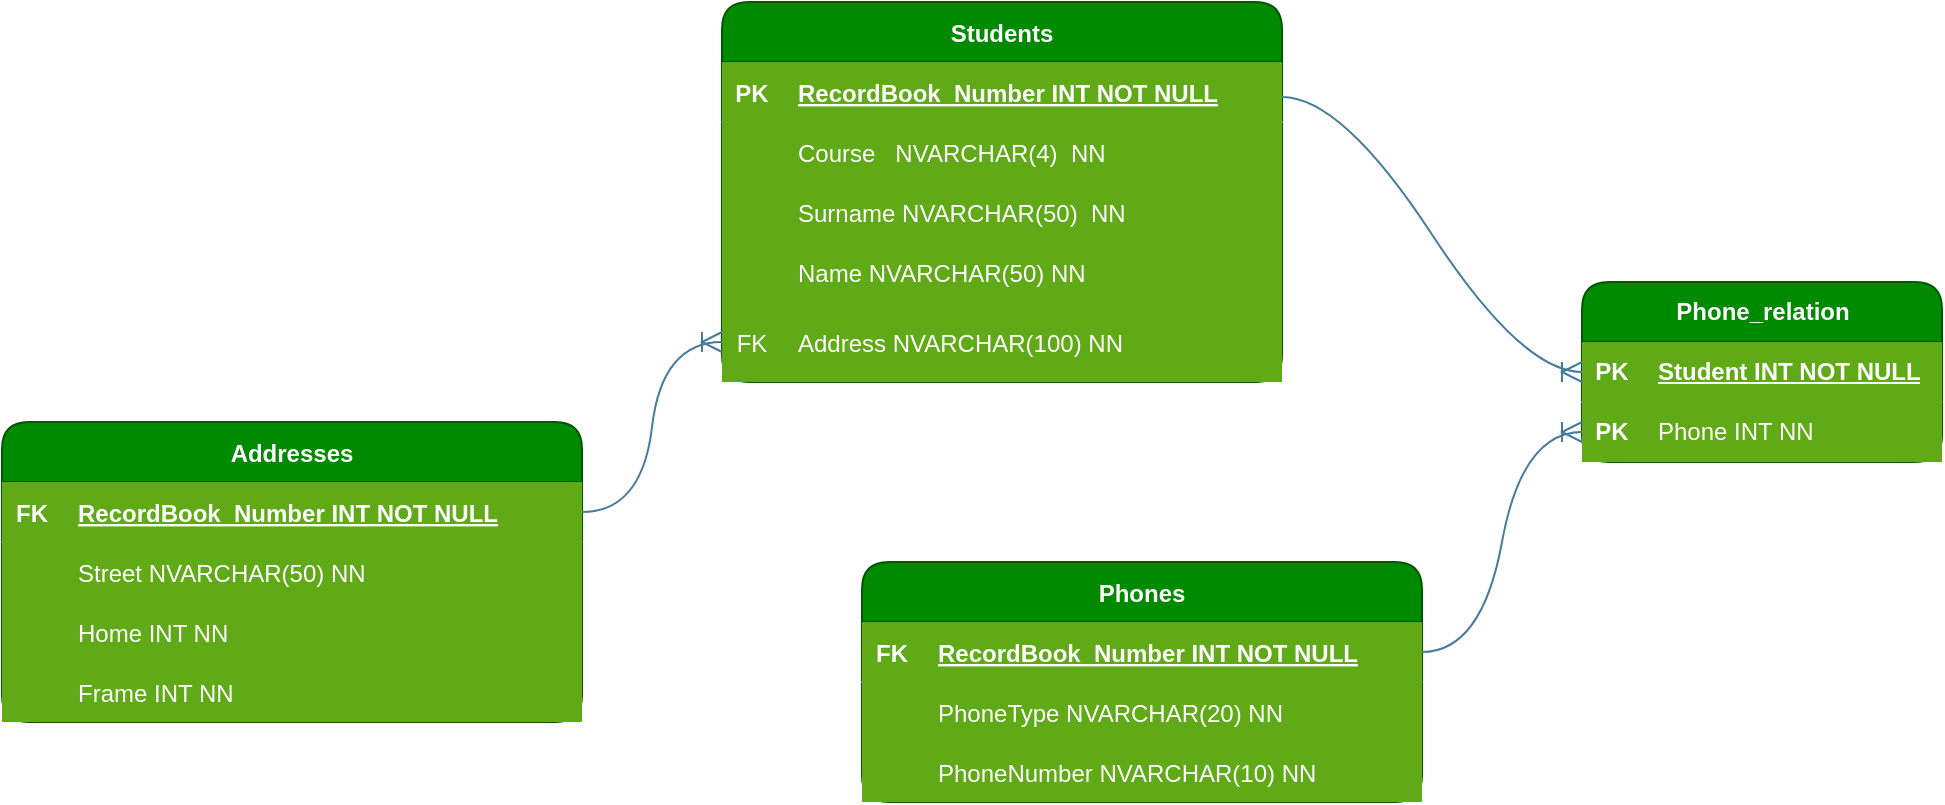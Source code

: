 <mxfile version="24.7.8">
  <diagram id="R2lEEEUBdFMjLlhIrx00" name="Page-1">
    <mxGraphModel dx="1434" dy="890" grid="1" gridSize="10" guides="1" tooltips="1" connect="1" arrows="1" fold="1" page="1" pageScale="1" pageWidth="850" pageHeight="1100" math="0" shadow="0" extFonts="Permanent Marker^https://fonts.googleapis.com/css?family=Permanent+Marker">
      <root>
        <mxCell id="0" />
        <mxCell id="1" parent="0" />
        <mxCell id="C-vyLk0tnHw3VtMMgP7b-2" value="Addresses" style="shape=table;startSize=30;container=1;collapsible=1;childLayout=tableLayout;fixedRows=1;rowLines=0;fontStyle=1;align=center;resizeLast=1;rounded=1;labelBackgroundColor=none;fillColor=#008a00;strokeColor=#005700;fontColor=#ffffff;" parent="1" vertex="1">
          <mxGeometry x="90" y="360" width="290" height="150" as="geometry" />
        </mxCell>
        <mxCell id="C-vyLk0tnHw3VtMMgP7b-3" value="" style="shape=partialRectangle;collapsible=0;dropTarget=0;pointerEvents=0;points=[[0,0.5],[1,0.5]];portConstraint=eastwest;top=0;left=0;right=0;bottom=1;rounded=1;labelBackgroundColor=none;fillColor=#A8DADC;strokeColor=#457B9D;fontColor=#1D3557;" parent="C-vyLk0tnHw3VtMMgP7b-2" vertex="1">
          <mxGeometry y="30" width="290" height="30" as="geometry" />
        </mxCell>
        <mxCell id="C-vyLk0tnHw3VtMMgP7b-4" value="FK" style="shape=partialRectangle;overflow=hidden;connectable=0;top=0;left=0;bottom=0;right=0;fontStyle=1;rounded=1;labelBackgroundColor=none;fillColor=#60a917;strokeColor=#2D7600;fontColor=#ffffff;" parent="C-vyLk0tnHw3VtMMgP7b-3" vertex="1">
          <mxGeometry width="30" height="30" as="geometry">
            <mxRectangle width="30" height="30" as="alternateBounds" />
          </mxGeometry>
        </mxCell>
        <mxCell id="C-vyLk0tnHw3VtMMgP7b-5" value="RecordBook_Number INT NOT NULL" style="shape=partialRectangle;overflow=hidden;connectable=0;top=0;left=0;bottom=0;right=0;align=left;spacingLeft=6;fontStyle=5;rounded=1;labelBackgroundColor=none;fillColor=#60a917;strokeColor=#2D7600;fontColor=#ffffff;" parent="C-vyLk0tnHw3VtMMgP7b-3" vertex="1">
          <mxGeometry x="30" width="260" height="30" as="geometry">
            <mxRectangle width="260" height="30" as="alternateBounds" />
          </mxGeometry>
        </mxCell>
        <mxCell id="C-vyLk0tnHw3VtMMgP7b-6" value="" style="shape=partialRectangle;collapsible=0;dropTarget=0;pointerEvents=0;points=[[0,0.5],[1,0.5]];portConstraint=eastwest;top=0;left=0;right=0;bottom=0;rounded=1;labelBackgroundColor=none;fillColor=#60a917;strokeColor=#2D7600;fontColor=#ffffff;" parent="C-vyLk0tnHw3VtMMgP7b-2" vertex="1">
          <mxGeometry y="60" width="290" height="30" as="geometry" />
        </mxCell>
        <mxCell id="C-vyLk0tnHw3VtMMgP7b-7" value="" style="shape=partialRectangle;overflow=hidden;connectable=0;top=0;left=0;bottom=0;right=0;rounded=1;labelBackgroundColor=none;fillColor=#60a917;strokeColor=#2D7600;fontColor=#ffffff;" parent="C-vyLk0tnHw3VtMMgP7b-6" vertex="1">
          <mxGeometry width="30" height="30" as="geometry">
            <mxRectangle width="30" height="30" as="alternateBounds" />
          </mxGeometry>
        </mxCell>
        <mxCell id="C-vyLk0tnHw3VtMMgP7b-8" value="Street NVARCHAR(50) NN" style="shape=partialRectangle;overflow=hidden;connectable=0;top=0;left=0;bottom=0;right=0;align=left;spacingLeft=6;rounded=1;labelBackgroundColor=none;fillColor=#60a917;strokeColor=#2D7600;fontColor=#ffffff;" parent="C-vyLk0tnHw3VtMMgP7b-6" vertex="1">
          <mxGeometry x="30" width="260" height="30" as="geometry">
            <mxRectangle width="260" height="30" as="alternateBounds" />
          </mxGeometry>
        </mxCell>
        <mxCell id="C-vyLk0tnHw3VtMMgP7b-9" value="" style="shape=partialRectangle;collapsible=0;dropTarget=0;pointerEvents=0;points=[[0,0.5],[1,0.5]];portConstraint=eastwest;top=0;left=0;right=0;bottom=0;rounded=1;labelBackgroundColor=none;fillColor=#A8DADC;strokeColor=#457B9D;fontColor=#1D3557;" parent="C-vyLk0tnHw3VtMMgP7b-2" vertex="1">
          <mxGeometry y="90" width="290" height="30" as="geometry" />
        </mxCell>
        <mxCell id="C-vyLk0tnHw3VtMMgP7b-10" value="" style="shape=partialRectangle;overflow=hidden;connectable=0;top=0;left=0;bottom=0;right=0;rounded=1;labelBackgroundColor=none;fillColor=#60a917;strokeColor=#2D7600;fontColor=#ffffff;" parent="C-vyLk0tnHw3VtMMgP7b-9" vertex="1">
          <mxGeometry width="30" height="30" as="geometry">
            <mxRectangle width="30" height="30" as="alternateBounds" />
          </mxGeometry>
        </mxCell>
        <mxCell id="C-vyLk0tnHw3VtMMgP7b-11" value="Home INT NN" style="shape=partialRectangle;overflow=hidden;connectable=0;top=0;left=0;bottom=0;right=0;align=left;spacingLeft=6;rounded=1;labelBackgroundColor=none;fillColor=#60a917;strokeColor=#2D7600;fontColor=#ffffff;" parent="C-vyLk0tnHw3VtMMgP7b-9" vertex="1">
          <mxGeometry x="30" width="260" height="30" as="geometry">
            <mxRectangle width="260" height="30" as="alternateBounds" />
          </mxGeometry>
        </mxCell>
        <mxCell id="J1HSAoP_A-Vxst8j_1fW-21" value="" style="shape=partialRectangle;collapsible=0;dropTarget=0;pointerEvents=0;points=[[0,0.5],[1,0.5]];portConstraint=eastwest;top=0;left=0;right=0;bottom=0;rounded=1;labelBackgroundColor=none;fillColor=#A8DADC;strokeColor=#457B9D;fontColor=#1D3557;" parent="C-vyLk0tnHw3VtMMgP7b-2" vertex="1">
          <mxGeometry y="120" width="290" height="30" as="geometry" />
        </mxCell>
        <mxCell id="J1HSAoP_A-Vxst8j_1fW-22" value="" style="shape=partialRectangle;overflow=hidden;connectable=0;top=0;left=0;bottom=0;right=0;rounded=1;labelBackgroundColor=none;fillColor=#60a917;strokeColor=#2D7600;fontColor=#ffffff;" parent="J1HSAoP_A-Vxst8j_1fW-21" vertex="1">
          <mxGeometry width="30" height="30" as="geometry">
            <mxRectangle width="30" height="30" as="alternateBounds" />
          </mxGeometry>
        </mxCell>
        <mxCell id="J1HSAoP_A-Vxst8j_1fW-23" value="Frame INT NN" style="shape=partialRectangle;overflow=hidden;connectable=0;top=0;left=0;bottom=0;right=0;align=left;spacingLeft=6;rounded=1;labelBackgroundColor=none;fillColor=#60a917;strokeColor=#2D7600;fontColor=#ffffff;" parent="J1HSAoP_A-Vxst8j_1fW-21" vertex="1">
          <mxGeometry x="30" width="260" height="30" as="geometry">
            <mxRectangle width="260" height="30" as="alternateBounds" />
          </mxGeometry>
        </mxCell>
        <mxCell id="C-vyLk0tnHw3VtMMgP7b-13" value="Phones" style="shape=table;startSize=30;container=1;collapsible=1;childLayout=tableLayout;fixedRows=1;rowLines=0;fontStyle=1;align=center;resizeLast=1;rounded=1;labelBackgroundColor=none;fillColor=#008a00;strokeColor=#005700;fontColor=#ffffff;" parent="1" vertex="1">
          <mxGeometry x="520" y="430" width="280" height="120" as="geometry" />
        </mxCell>
        <mxCell id="C-vyLk0tnHw3VtMMgP7b-14" value="" style="shape=partialRectangle;collapsible=0;dropTarget=0;pointerEvents=0;points=[[0,0.5],[1,0.5]];portConstraint=eastwest;top=0;left=0;right=0;bottom=1;rounded=1;labelBackgroundColor=none;fillColor=#A8DADC;strokeColor=#457B9D;fontColor=#1D3557;" parent="C-vyLk0tnHw3VtMMgP7b-13" vertex="1">
          <mxGeometry y="30" width="280" height="30" as="geometry" />
        </mxCell>
        <mxCell id="C-vyLk0tnHw3VtMMgP7b-15" value="FK" style="shape=partialRectangle;overflow=hidden;connectable=0;top=0;left=0;bottom=0;right=0;fontStyle=1;rounded=1;labelBackgroundColor=none;fillColor=#60a917;strokeColor=#2D7600;fontColor=#ffffff;" parent="C-vyLk0tnHw3VtMMgP7b-14" vertex="1">
          <mxGeometry width="30" height="30" as="geometry">
            <mxRectangle width="30" height="30" as="alternateBounds" />
          </mxGeometry>
        </mxCell>
        <mxCell id="C-vyLk0tnHw3VtMMgP7b-16" value="RecordBook_Number INT NOT NULL" style="shape=partialRectangle;overflow=hidden;connectable=0;top=0;left=0;bottom=0;right=0;align=left;spacingLeft=6;fontStyle=5;rounded=1;labelBackgroundColor=none;fillColor=#60a917;strokeColor=#2D7600;fontColor=#ffffff;" parent="C-vyLk0tnHw3VtMMgP7b-14" vertex="1">
          <mxGeometry x="30" width="250" height="30" as="geometry">
            <mxRectangle width="250" height="30" as="alternateBounds" />
          </mxGeometry>
        </mxCell>
        <mxCell id="C-vyLk0tnHw3VtMMgP7b-17" value="" style="shape=partialRectangle;collapsible=0;dropTarget=0;pointerEvents=0;points=[[0,0.5],[1,0.5]];portConstraint=eastwest;top=0;left=0;right=0;bottom=0;rounded=1;labelBackgroundColor=none;fillColor=#A8DADC;strokeColor=#457B9D;fontColor=#1D3557;" parent="C-vyLk0tnHw3VtMMgP7b-13" vertex="1">
          <mxGeometry y="60" width="280" height="30" as="geometry" />
        </mxCell>
        <mxCell id="C-vyLk0tnHw3VtMMgP7b-18" value="" style="shape=partialRectangle;overflow=hidden;connectable=0;top=0;left=0;bottom=0;right=0;rounded=1;labelBackgroundColor=none;fillColor=#60a917;strokeColor=#2D7600;fontColor=#ffffff;" parent="C-vyLk0tnHw3VtMMgP7b-17" vertex="1">
          <mxGeometry width="30" height="30" as="geometry">
            <mxRectangle width="30" height="30" as="alternateBounds" />
          </mxGeometry>
        </mxCell>
        <mxCell id="C-vyLk0tnHw3VtMMgP7b-19" value="PhoneType NVARCHAR(20) NN" style="shape=partialRectangle;overflow=hidden;connectable=0;top=0;left=0;bottom=0;right=0;align=left;spacingLeft=6;rounded=1;labelBackgroundColor=none;fillColor=#60a917;strokeColor=#2D7600;fontColor=#ffffff;" parent="C-vyLk0tnHw3VtMMgP7b-17" vertex="1">
          <mxGeometry x="30" width="250" height="30" as="geometry">
            <mxRectangle width="250" height="30" as="alternateBounds" />
          </mxGeometry>
        </mxCell>
        <mxCell id="C-vyLk0tnHw3VtMMgP7b-20" value="" style="shape=partialRectangle;collapsible=0;dropTarget=0;pointerEvents=0;points=[[0,0.5],[1,0.5]];portConstraint=eastwest;top=0;left=0;right=0;bottom=0;rounded=1;labelBackgroundColor=none;fillColor=#A8DADC;strokeColor=#457B9D;fontColor=#1D3557;" parent="C-vyLk0tnHw3VtMMgP7b-13" vertex="1">
          <mxGeometry y="90" width="280" height="30" as="geometry" />
        </mxCell>
        <mxCell id="C-vyLk0tnHw3VtMMgP7b-21" value="" style="shape=partialRectangle;overflow=hidden;connectable=0;top=0;left=0;bottom=0;right=0;rounded=1;labelBackgroundColor=none;fillColor=#60a917;strokeColor=#2D7600;fontColor=#ffffff;" parent="C-vyLk0tnHw3VtMMgP7b-20" vertex="1">
          <mxGeometry width="30" height="30" as="geometry">
            <mxRectangle width="30" height="30" as="alternateBounds" />
          </mxGeometry>
        </mxCell>
        <mxCell id="C-vyLk0tnHw3VtMMgP7b-22" value="PhoneNumber NVARCHAR(10) NN" style="shape=partialRectangle;overflow=hidden;connectable=0;top=0;left=0;bottom=0;right=0;align=left;spacingLeft=6;rounded=1;labelBackgroundColor=none;fillColor=#60a917;strokeColor=#2D7600;fontColor=#ffffff;" parent="C-vyLk0tnHw3VtMMgP7b-20" vertex="1">
          <mxGeometry x="30" width="250" height="30" as="geometry">
            <mxRectangle width="250" height="30" as="alternateBounds" />
          </mxGeometry>
        </mxCell>
        <mxCell id="C-vyLk0tnHw3VtMMgP7b-23" value="Students" style="shape=table;startSize=30;container=1;collapsible=1;childLayout=tableLayout;fixedRows=1;rowLines=0;fontStyle=1;align=center;resizeLast=1;rounded=1;labelBackgroundColor=none;fillColor=#008a00;strokeColor=#005700;fontColor=#ffffff;" parent="1" vertex="1">
          <mxGeometry x="450" y="150" width="280" height="190" as="geometry" />
        </mxCell>
        <mxCell id="C-vyLk0tnHw3VtMMgP7b-24" value="" style="shape=partialRectangle;collapsible=0;dropTarget=0;pointerEvents=0;points=[[0,0.5],[1,0.5]];portConstraint=eastwest;top=0;left=0;right=0;bottom=1;rounded=1;labelBackgroundColor=none;fillColor=#A8DADC;strokeColor=#457B9D;fontColor=#1D3557;" parent="C-vyLk0tnHw3VtMMgP7b-23" vertex="1">
          <mxGeometry y="30" width="280" height="30" as="geometry" />
        </mxCell>
        <mxCell id="C-vyLk0tnHw3VtMMgP7b-25" value="PK" style="shape=partialRectangle;overflow=hidden;connectable=0;top=0;left=0;bottom=0;right=0;fontStyle=1;rounded=1;labelBackgroundColor=none;fillColor=#60a917;strokeColor=#2D7600;fontColor=#ffffff;" parent="C-vyLk0tnHw3VtMMgP7b-24" vertex="1">
          <mxGeometry width="30" height="30" as="geometry">
            <mxRectangle width="30" height="30" as="alternateBounds" />
          </mxGeometry>
        </mxCell>
        <mxCell id="C-vyLk0tnHw3VtMMgP7b-26" value="RecordBook_Number INT NOT NULL" style="shape=partialRectangle;overflow=hidden;connectable=0;top=0;left=0;bottom=0;right=0;align=left;spacingLeft=6;fontStyle=5;rounded=1;labelBackgroundColor=none;fillColor=#60a917;strokeColor=#2D7600;fontColor=#ffffff;" parent="C-vyLk0tnHw3VtMMgP7b-24" vertex="1">
          <mxGeometry x="30" width="250" height="30" as="geometry">
            <mxRectangle width="250" height="30" as="alternateBounds" />
          </mxGeometry>
        </mxCell>
        <mxCell id="C-vyLk0tnHw3VtMMgP7b-27" value="" style="shape=partialRectangle;collapsible=0;dropTarget=0;pointerEvents=0;points=[[0,0.5],[1,0.5]];portConstraint=eastwest;top=0;left=0;right=0;bottom=0;rounded=1;labelBackgroundColor=none;fillColor=#A8DADC;strokeColor=#457B9D;fontColor=#1D3557;" parent="C-vyLk0tnHw3VtMMgP7b-23" vertex="1">
          <mxGeometry y="60" width="280" height="30" as="geometry" />
        </mxCell>
        <mxCell id="C-vyLk0tnHw3VtMMgP7b-28" value="" style="shape=partialRectangle;overflow=hidden;connectable=0;top=0;left=0;bottom=0;right=0;rounded=1;labelBackgroundColor=none;fillColor=#60a917;strokeColor=#2D7600;fontColor=#ffffff;" parent="C-vyLk0tnHw3VtMMgP7b-27" vertex="1">
          <mxGeometry width="30" height="30" as="geometry">
            <mxRectangle width="30" height="30" as="alternateBounds" />
          </mxGeometry>
        </mxCell>
        <mxCell id="C-vyLk0tnHw3VtMMgP7b-29" value="Course   NVARCHAR(4)  NN" style="shape=partialRectangle;overflow=hidden;connectable=0;top=0;left=0;bottom=0;right=0;align=left;spacingLeft=6;rounded=1;labelBackgroundColor=none;fillColor=#60a917;strokeColor=#2D7600;fontColor=#ffffff;" parent="C-vyLk0tnHw3VtMMgP7b-27" vertex="1">
          <mxGeometry x="30" width="250" height="30" as="geometry">
            <mxRectangle width="250" height="30" as="alternateBounds" />
          </mxGeometry>
        </mxCell>
        <mxCell id="J1HSAoP_A-Vxst8j_1fW-5" value="" style="shape=partialRectangle;collapsible=0;dropTarget=0;pointerEvents=0;points=[[0,0.5],[1,0.5]];portConstraint=eastwest;top=0;left=0;right=0;bottom=0;rounded=1;labelBackgroundColor=none;fillColor=#A8DADC;strokeColor=#457B9D;fontColor=#1D3557;" parent="C-vyLk0tnHw3VtMMgP7b-23" vertex="1">
          <mxGeometry y="90" width="280" height="30" as="geometry" />
        </mxCell>
        <mxCell id="J1HSAoP_A-Vxst8j_1fW-6" value="" style="shape=partialRectangle;overflow=hidden;connectable=0;top=0;left=0;bottom=0;right=0;rounded=1;labelBackgroundColor=none;fillColor=#60a917;strokeColor=#2D7600;fontColor=#ffffff;" parent="J1HSAoP_A-Vxst8j_1fW-5" vertex="1">
          <mxGeometry width="30" height="30" as="geometry">
            <mxRectangle width="30" height="30" as="alternateBounds" />
          </mxGeometry>
        </mxCell>
        <mxCell id="J1HSAoP_A-Vxst8j_1fW-7" value="Surname NVARCHAR(50)  NN" style="shape=partialRectangle;overflow=hidden;connectable=0;top=0;left=0;bottom=0;right=0;align=left;spacingLeft=6;rounded=1;labelBackgroundColor=none;fillColor=#60a917;strokeColor=#2D7600;fontColor=#ffffff;" parent="J1HSAoP_A-Vxst8j_1fW-5" vertex="1">
          <mxGeometry x="30" width="250" height="30" as="geometry">
            <mxRectangle width="250" height="30" as="alternateBounds" />
          </mxGeometry>
        </mxCell>
        <mxCell id="J1HSAoP_A-Vxst8j_1fW-18" value="" style="shape=partialRectangle;collapsible=0;dropTarget=0;pointerEvents=0;points=[[0,0.5],[1,0.5]];portConstraint=eastwest;top=0;left=0;right=0;bottom=0;rounded=1;labelBackgroundColor=none;fillColor=#A8DADC;strokeColor=#457B9D;fontColor=#1D3557;" parent="C-vyLk0tnHw3VtMMgP7b-23" vertex="1">
          <mxGeometry y="120" width="280" height="30" as="geometry" />
        </mxCell>
        <mxCell id="J1HSAoP_A-Vxst8j_1fW-19" value="" style="shape=partialRectangle;overflow=hidden;connectable=0;top=0;left=0;bottom=0;right=0;rounded=1;labelBackgroundColor=none;fillColor=#60a917;strokeColor=#2D7600;fontColor=#ffffff;" parent="J1HSAoP_A-Vxst8j_1fW-18" vertex="1">
          <mxGeometry width="30" height="30" as="geometry">
            <mxRectangle width="30" height="30" as="alternateBounds" />
          </mxGeometry>
        </mxCell>
        <mxCell id="J1HSAoP_A-Vxst8j_1fW-20" value="Name NVARCHAR(50) NN" style="shape=partialRectangle;overflow=hidden;connectable=0;top=0;left=0;bottom=0;right=0;align=left;spacingLeft=6;rounded=1;labelBackgroundColor=none;fillColor=#60a917;strokeColor=#2D7600;fontColor=#ffffff;" parent="J1HSAoP_A-Vxst8j_1fW-18" vertex="1">
          <mxGeometry x="30" width="250" height="30" as="geometry">
            <mxRectangle width="250" height="30" as="alternateBounds" />
          </mxGeometry>
        </mxCell>
        <mxCell id="J1HSAoP_A-Vxst8j_1fW-30" value="" style="shape=partialRectangle;collapsible=0;dropTarget=0;pointerEvents=0;points=[[0,0.5],[1,0.5]];portConstraint=eastwest;top=0;left=0;right=0;bottom=0;rounded=1;labelBackgroundColor=none;fillColor=#A8DADC;strokeColor=#457B9D;fontColor=#1D3557;" parent="C-vyLk0tnHw3VtMMgP7b-23" vertex="1">
          <mxGeometry y="150" width="280" height="40" as="geometry" />
        </mxCell>
        <mxCell id="J1HSAoP_A-Vxst8j_1fW-31" value="FK" style="shape=partialRectangle;overflow=hidden;connectable=0;top=0;left=0;bottom=0;right=0;rounded=1;labelBackgroundColor=none;fillColor=#60a917;strokeColor=#2D7600;fontColor=#ffffff;" parent="J1HSAoP_A-Vxst8j_1fW-30" vertex="1">
          <mxGeometry width="30" height="40" as="geometry">
            <mxRectangle width="30" height="40" as="alternateBounds" />
          </mxGeometry>
        </mxCell>
        <mxCell id="J1HSAoP_A-Vxst8j_1fW-32" value="Address NVARCHAR(100) NN" style="shape=partialRectangle;overflow=hidden;connectable=0;top=0;left=0;bottom=0;right=0;align=left;spacingLeft=6;rounded=1;labelBackgroundColor=none;fillColor=#60a917;strokeColor=#2D7600;fontColor=#ffffff;" parent="J1HSAoP_A-Vxst8j_1fW-30" vertex="1">
          <mxGeometry x="30" width="250" height="40" as="geometry">
            <mxRectangle width="250" height="40" as="alternateBounds" />
          </mxGeometry>
        </mxCell>
        <mxCell id="jxHafTau63QkJtZpHa92-1" value="Phone_relation" style="shape=table;startSize=30;container=1;collapsible=1;childLayout=tableLayout;fixedRows=1;rowLines=0;fontStyle=1;align=center;resizeLast=1;html=1;labelBackgroundColor=none;rounded=1;fillColor=#008a00;strokeColor=#005700;fontColor=#ffffff;" parent="1" vertex="1">
          <mxGeometry x="880" y="290" width="180" height="90" as="geometry" />
        </mxCell>
        <mxCell id="jxHafTau63QkJtZpHa92-2" value="" style="shape=tableRow;horizontal=0;startSize=0;swimlaneHead=0;swimlaneBody=0;collapsible=0;dropTarget=0;points=[[0,0.5],[1,0.5]];portConstraint=eastwest;top=0;left=0;right=0;bottom=1;labelBackgroundColor=none;rounded=1;fillColor=#A8DADC;strokeColor=#457B9D;fontColor=#1D3557;" parent="jxHafTau63QkJtZpHa92-1" vertex="1">
          <mxGeometry y="30" width="180" height="30" as="geometry" />
        </mxCell>
        <mxCell id="jxHafTau63QkJtZpHa92-3" value="PK" style="shape=partialRectangle;connectable=0;top=0;left=0;bottom=0;right=0;fontStyle=1;overflow=hidden;whiteSpace=wrap;html=1;labelBackgroundColor=none;rounded=1;fillColor=#60a917;strokeColor=#2D7600;fontColor=#ffffff;" parent="jxHafTau63QkJtZpHa92-2" vertex="1">
          <mxGeometry width="30" height="30" as="geometry">
            <mxRectangle width="30" height="30" as="alternateBounds" />
          </mxGeometry>
        </mxCell>
        <mxCell id="jxHafTau63QkJtZpHa92-4" value="Student INT NOT NULL" style="shape=partialRectangle;connectable=0;top=0;left=0;bottom=0;right=0;align=left;spacingLeft=6;fontStyle=5;overflow=hidden;whiteSpace=wrap;html=1;labelBackgroundColor=none;rounded=1;fillColor=#60a917;strokeColor=#2D7600;fontColor=#ffffff;" parent="jxHafTau63QkJtZpHa92-2" vertex="1">
          <mxGeometry x="30" width="150" height="30" as="geometry">
            <mxRectangle width="150" height="30" as="alternateBounds" />
          </mxGeometry>
        </mxCell>
        <mxCell id="jxHafTau63QkJtZpHa92-5" value="" style="shape=tableRow;horizontal=0;startSize=0;swimlaneHead=0;swimlaneBody=0;collapsible=0;dropTarget=0;points=[[0,0.5],[1,0.5]];portConstraint=eastwest;top=0;left=0;right=0;bottom=0;labelBackgroundColor=none;rounded=1;fillColor=#A8DADC;strokeColor=#457B9D;fontColor=#1D3557;" parent="jxHafTau63QkJtZpHa92-1" vertex="1">
          <mxGeometry y="60" width="180" height="30" as="geometry" />
        </mxCell>
        <mxCell id="jxHafTau63QkJtZpHa92-6" value="&lt;b&gt;PK&lt;/b&gt;" style="shape=partialRectangle;connectable=0;top=0;left=0;bottom=0;right=0;editable=1;overflow=hidden;whiteSpace=wrap;html=1;labelBackgroundColor=none;rounded=1;fillColor=#60a917;strokeColor=#2D7600;fontColor=#ffffff;" parent="jxHafTau63QkJtZpHa92-5" vertex="1">
          <mxGeometry width="30" height="30" as="geometry">
            <mxRectangle width="30" height="30" as="alternateBounds" />
          </mxGeometry>
        </mxCell>
        <mxCell id="jxHafTau63QkJtZpHa92-7" value="Pho&lt;span style=&quot;background-color: initial;&quot;&gt;ne INT NN&lt;/span&gt;" style="shape=partialRectangle;connectable=0;top=0;left=0;bottom=0;right=0;align=left;spacingLeft=6;overflow=hidden;whiteSpace=wrap;html=1;labelBackgroundColor=none;rounded=1;fillColor=#60a917;strokeColor=#2D7600;fontColor=#ffffff;" parent="jxHafTau63QkJtZpHa92-5" vertex="1">
          <mxGeometry x="30" width="150" height="30" as="geometry">
            <mxRectangle width="150" height="30" as="alternateBounds" />
          </mxGeometry>
        </mxCell>
        <mxCell id="jxHafTau63QkJtZpHa92-19" value="" style="edgeStyle=entityRelationEdgeStyle;fontSize=12;html=1;endArrow=ERoneToMany;rounded=0;strokeColor=#457B9D;fontColor=#1D3557;startSize=8;endSize=8;curved=1;fillColor=#A8DADC;entryX=0;entryY=0.5;entryDx=0;entryDy=0;exitX=1;exitY=0.25;exitDx=0;exitDy=0;" parent="1" source="C-vyLk0tnHw3VtMMgP7b-23" target="jxHafTau63QkJtZpHa92-2" edge="1">
          <mxGeometry width="100" height="100" relative="1" as="geometry">
            <mxPoint x="400" y="170" as="sourcePoint" />
            <mxPoint x="500" y="70" as="targetPoint" />
          </mxGeometry>
        </mxCell>
        <mxCell id="jxHafTau63QkJtZpHa92-20" value="" style="edgeStyle=entityRelationEdgeStyle;fontSize=12;html=1;endArrow=ERoneToMany;rounded=0;strokeColor=#457B9D;fontColor=#1D3557;startSize=8;endSize=8;curved=1;fillColor=#A8DADC;entryX=0;entryY=0.5;entryDx=0;entryDy=0;exitX=1;exitY=0.5;exitDx=0;exitDy=0;" parent="1" source="C-vyLk0tnHw3VtMMgP7b-3" edge="1" target="J1HSAoP_A-Vxst8j_1fW-30">
          <mxGeometry width="100" height="100" relative="1" as="geometry">
            <mxPoint x="140" y="435" as="sourcePoint" />
            <mxPoint x="300" y="285" as="targetPoint" />
            <Array as="points">
              <mxPoint x="220" y="300" />
            </Array>
          </mxGeometry>
        </mxCell>
        <mxCell id="jxHafTau63QkJtZpHa92-22" value="" style="edgeStyle=entityRelationEdgeStyle;fontSize=12;html=1;endArrow=ERoneToMany;rounded=0;strokeColor=#457B9D;fontColor=#1D3557;startSize=8;endSize=8;curved=1;fillColor=#A8DADC;entryX=0;entryY=0.5;entryDx=0;entryDy=0;" parent="1" source="C-vyLk0tnHw3VtMMgP7b-14" target="jxHafTau63QkJtZpHa92-5" edge="1">
          <mxGeometry width="100" height="100" relative="1" as="geometry">
            <mxPoint x="470" y="410" as="sourcePoint" />
            <mxPoint x="580" y="260" as="targetPoint" />
            <Array as="points">
              <mxPoint x="470" y="250" />
            </Array>
          </mxGeometry>
        </mxCell>
      </root>
    </mxGraphModel>
  </diagram>
</mxfile>
